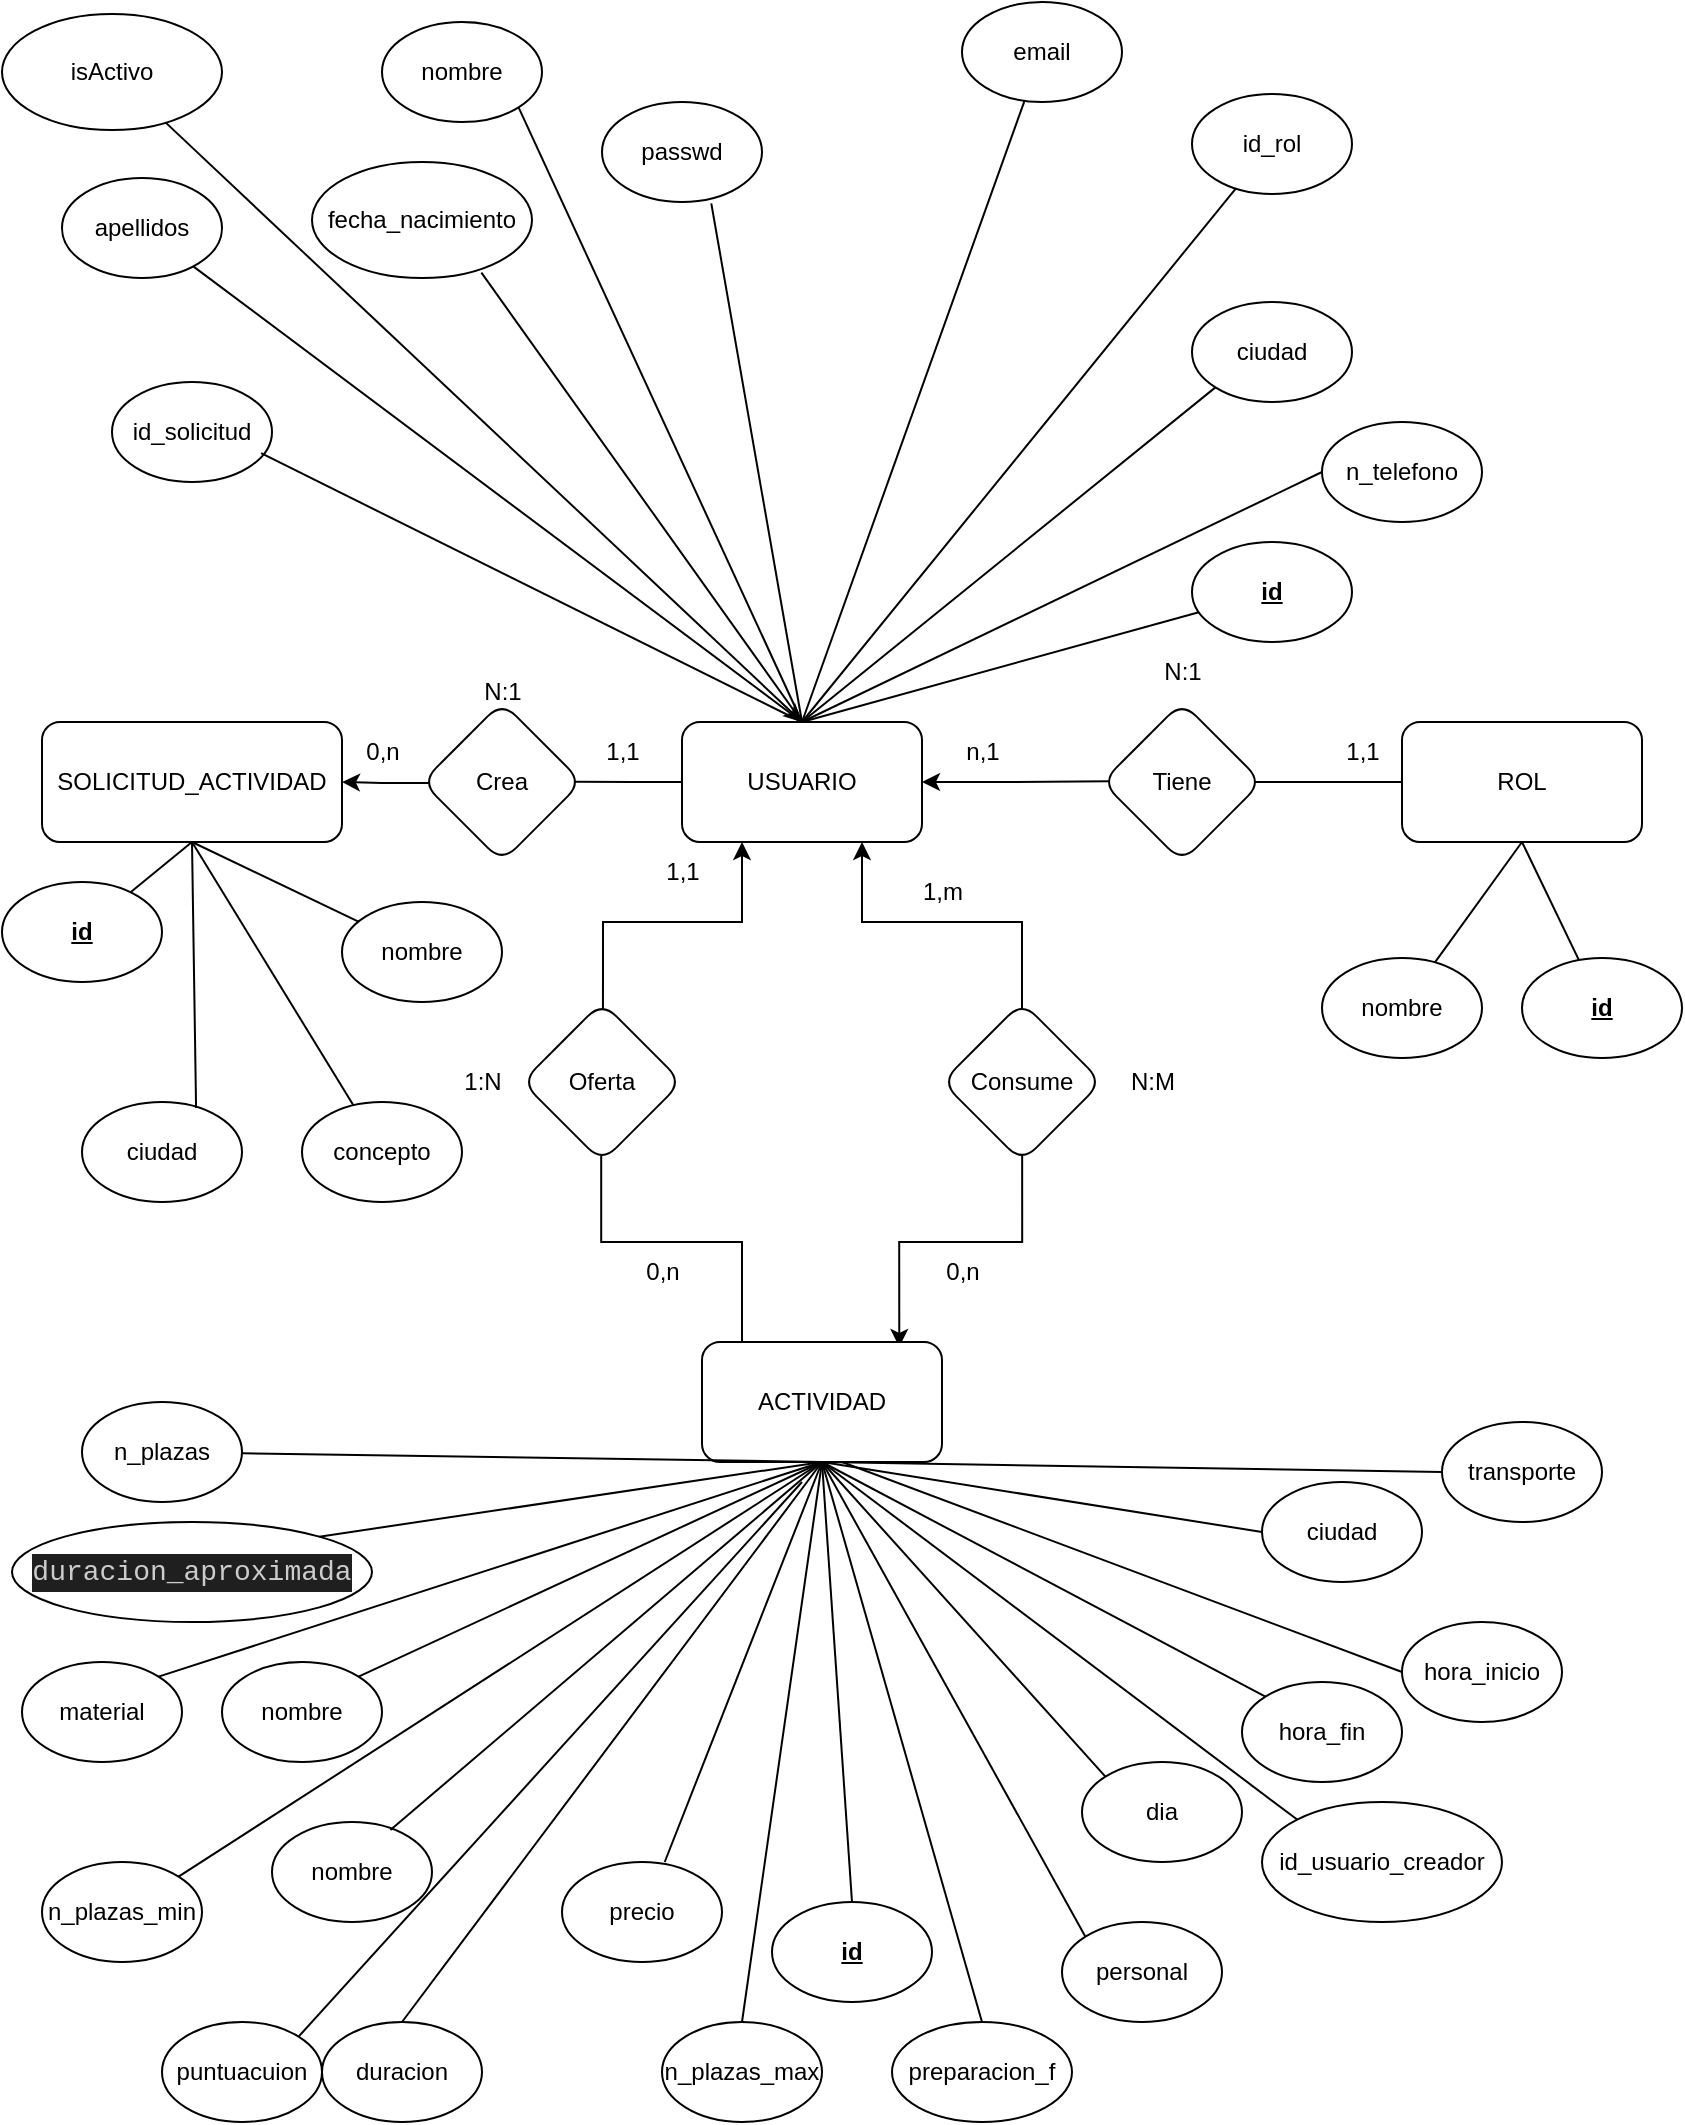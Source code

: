 <mxfile version="23.1.5" type="device">
  <diagram id="R2lEEEUBdFMjLlhIrx00" name="Page-1">
    <mxGraphModel dx="1434" dy="844" grid="1" gridSize="10" guides="1" tooltips="1" connect="1" arrows="1" fold="1" page="1" pageScale="1" pageWidth="850" pageHeight="1100" math="0" shadow="0" extFonts="Permanent Marker^https://fonts.googleapis.com/css?family=Permanent+Marker">
      <root>
        <mxCell id="0" />
        <mxCell id="1" parent="0" />
        <mxCell id="IEAdmJ6O3yn9Wwqw1_bm-3" value="" style="edgeStyle=orthogonalEdgeStyle;rounded=0;orthogonalLoop=1;jettySize=auto;html=1;startArrow=classic;startFill=1;endArrow=none;endFill=0;entryX=0.053;entryY=0.496;entryDx=0;entryDy=0;entryPerimeter=0;" parent="1" source="IEAdmJ6O3yn9Wwqw1_bm-1" target="IEAdmJ6O3yn9Wwqw1_bm-2" edge="1">
          <mxGeometry relative="1" as="geometry" />
        </mxCell>
        <mxCell id="IEAdmJ6O3yn9Wwqw1_bm-11" value="" style="edgeStyle=orthogonalEdgeStyle;rounded=0;orthogonalLoop=1;jettySize=auto;html=1;entryX=0.5;entryY=0.056;entryDx=0;entryDy=0;entryPerimeter=0;startArrow=classic;startFill=1;endArrow=none;endFill=0;exitX=0.75;exitY=1;exitDx=0;exitDy=0;" parent="1" source="IEAdmJ6O3yn9Wwqw1_bm-1" target="IEAdmJ6O3yn9Wwqw1_bm-10" edge="1">
          <mxGeometry relative="1" as="geometry">
            <Array as="points">
              <mxPoint x="430" y="490" />
              <mxPoint x="510" y="490" />
            </Array>
          </mxGeometry>
        </mxCell>
        <mxCell id="IEAdmJ6O3yn9Wwqw1_bm-26" value="" style="edgeStyle=orthogonalEdgeStyle;rounded=0;orthogonalLoop=1;jettySize=auto;html=1;endArrow=none;endFill=0;entryX=0.949;entryY=0.498;entryDx=0;entryDy=0;entryPerimeter=0;" parent="1" source="IEAdmJ6O3yn9Wwqw1_bm-1" target="IEAdmJ6O3yn9Wwqw1_bm-25" edge="1">
          <mxGeometry relative="1" as="geometry" />
        </mxCell>
        <mxCell id="IEAdmJ6O3yn9Wwqw1_bm-1" value="USUARIO" style="rounded=1;whiteSpace=wrap;html=1;" parent="1" vertex="1">
          <mxGeometry x="340" y="390" width="120" height="60" as="geometry" />
        </mxCell>
        <mxCell id="IEAdmJ6O3yn9Wwqw1_bm-5" value="" style="edgeStyle=orthogonalEdgeStyle;rounded=0;orthogonalLoop=1;jettySize=auto;html=1;startArrow=none;startFill=0;endArrow=none;endFill=0;exitX=0.957;exitY=0.5;exitDx=0;exitDy=0;exitPerimeter=0;" parent="1" source="IEAdmJ6O3yn9Wwqw1_bm-2" target="IEAdmJ6O3yn9Wwqw1_bm-4" edge="1">
          <mxGeometry relative="1" as="geometry">
            <mxPoint x="630" y="420" as="sourcePoint" />
            <Array as="points" />
          </mxGeometry>
        </mxCell>
        <mxCell id="IEAdmJ6O3yn9Wwqw1_bm-2" value="Tiene" style="rhombus;whiteSpace=wrap;html=1;rounded=1;" parent="1" vertex="1">
          <mxGeometry x="550" y="380" width="80" height="80" as="geometry" />
        </mxCell>
        <mxCell id="IEAdmJ6O3yn9Wwqw1_bm-4" value="ROL" style="whiteSpace=wrap;html=1;rounded=1;" parent="1" vertex="1">
          <mxGeometry x="700" y="390" width="120" height="60" as="geometry" />
        </mxCell>
        <mxCell id="IEAdmJ6O3yn9Wwqw1_bm-7" value="n,1" style="text;html=1;align=center;verticalAlign=middle;resizable=0;points=[];autosize=1;strokeColor=none;fillColor=none;" parent="1" vertex="1">
          <mxGeometry x="470" y="390" width="40" height="30" as="geometry" />
        </mxCell>
        <mxCell id="IEAdmJ6O3yn9Wwqw1_bm-8" value="1,1" style="text;html=1;align=center;verticalAlign=middle;resizable=0;points=[];autosize=1;strokeColor=none;fillColor=none;" parent="1" vertex="1">
          <mxGeometry x="660" y="390" width="40" height="30" as="geometry" />
        </mxCell>
        <mxCell id="IEAdmJ6O3yn9Wwqw1_bm-9" value="N:1" style="text;html=1;align=center;verticalAlign=middle;resizable=0;points=[];autosize=1;strokeColor=none;fillColor=none;" parent="1" vertex="1">
          <mxGeometry x="570" y="350" width="40" height="30" as="geometry" />
        </mxCell>
        <mxCell id="IEAdmJ6O3yn9Wwqw1_bm-14" value="" style="edgeStyle=orthogonalEdgeStyle;rounded=0;orthogonalLoop=1;jettySize=auto;html=1;exitX=0.501;exitY=0.942;exitDx=0;exitDy=0;exitPerimeter=0;entryX=0.822;entryY=0.041;entryDx=0;entryDy=0;entryPerimeter=0;" parent="1" source="IEAdmJ6O3yn9Wwqw1_bm-10" target="IEAdmJ6O3yn9Wwqw1_bm-13" edge="1">
          <mxGeometry relative="1" as="geometry">
            <Array as="points">
              <mxPoint x="510" y="650" />
              <mxPoint x="449" y="650" />
            </Array>
          </mxGeometry>
        </mxCell>
        <mxCell id="IEAdmJ6O3yn9Wwqw1_bm-10" value="Consume" style="rhombus;whiteSpace=wrap;html=1;rounded=1;" parent="1" vertex="1">
          <mxGeometry x="470" y="530" width="80" height="80" as="geometry" />
        </mxCell>
        <mxCell id="IEAdmJ6O3yn9Wwqw1_bm-19" value="" style="edgeStyle=orthogonalEdgeStyle;rounded=0;orthogonalLoop=1;jettySize=auto;html=1;entryX=0.495;entryY=0.961;entryDx=0;entryDy=0;entryPerimeter=0;endArrow=none;endFill=0;exitX=0.25;exitY=0;exitDx=0;exitDy=0;" parent="1" source="IEAdmJ6O3yn9Wwqw1_bm-13" target="IEAdmJ6O3yn9Wwqw1_bm-18" edge="1">
          <mxGeometry relative="1" as="geometry">
            <Array as="points">
              <mxPoint x="370" y="700" />
              <mxPoint x="370" y="650" />
              <mxPoint x="300" y="650" />
            </Array>
          </mxGeometry>
        </mxCell>
        <mxCell id="IEAdmJ6O3yn9Wwqw1_bm-13" value="ACTIVIDAD" style="whiteSpace=wrap;html=1;rounded=1;" parent="1" vertex="1">
          <mxGeometry x="350" y="700" width="120" height="60" as="geometry" />
        </mxCell>
        <mxCell id="IEAdmJ6O3yn9Wwqw1_bm-15" value="0,n" style="text;html=1;align=center;verticalAlign=middle;resizable=0;points=[];autosize=1;strokeColor=none;fillColor=none;" parent="1" vertex="1">
          <mxGeometry x="460" y="650" width="40" height="30" as="geometry" />
        </mxCell>
        <mxCell id="IEAdmJ6O3yn9Wwqw1_bm-16" value="1,m" style="text;html=1;align=center;verticalAlign=middle;resizable=0;points=[];autosize=1;strokeColor=none;fillColor=none;" parent="1" vertex="1">
          <mxGeometry x="450" y="460" width="40" height="30" as="geometry" />
        </mxCell>
        <mxCell id="IEAdmJ6O3yn9Wwqw1_bm-17" value="N:M" style="text;html=1;align=center;verticalAlign=middle;resizable=0;points=[];autosize=1;strokeColor=none;fillColor=none;" parent="1" vertex="1">
          <mxGeometry x="550" y="555" width="50" height="30" as="geometry" />
        </mxCell>
        <mxCell id="IEAdmJ6O3yn9Wwqw1_bm-20" style="edgeStyle=orthogonalEdgeStyle;rounded=0;orthogonalLoop=1;jettySize=auto;html=1;entryX=0.25;entryY=1;entryDx=0;entryDy=0;exitX=0.506;exitY=0.056;exitDx=0;exitDy=0;exitPerimeter=0;" parent="1" source="IEAdmJ6O3yn9Wwqw1_bm-18" target="IEAdmJ6O3yn9Wwqw1_bm-1" edge="1">
          <mxGeometry relative="1" as="geometry">
            <Array as="points">
              <mxPoint x="301" y="490" />
              <mxPoint x="370" y="490" />
            </Array>
          </mxGeometry>
        </mxCell>
        <mxCell id="IEAdmJ6O3yn9Wwqw1_bm-18" value="Oferta" style="rhombus;whiteSpace=wrap;html=1;rounded=1;" parent="1" vertex="1">
          <mxGeometry x="260" y="530" width="80" height="80" as="geometry" />
        </mxCell>
        <mxCell id="IEAdmJ6O3yn9Wwqw1_bm-21" value="&lt;div&gt;0,n&lt;/div&gt;" style="text;html=1;align=center;verticalAlign=middle;resizable=0;points=[];autosize=1;strokeColor=none;fillColor=none;" parent="1" vertex="1">
          <mxGeometry x="310" y="650" width="40" height="30" as="geometry" />
        </mxCell>
        <mxCell id="IEAdmJ6O3yn9Wwqw1_bm-22" value="1,1" style="text;html=1;align=center;verticalAlign=middle;resizable=0;points=[];autosize=1;strokeColor=none;fillColor=none;" parent="1" vertex="1">
          <mxGeometry x="320" y="450" width="40" height="30" as="geometry" />
        </mxCell>
        <mxCell id="IEAdmJ6O3yn9Wwqw1_bm-23" value="1:N" style="text;html=1;align=center;verticalAlign=middle;resizable=0;points=[];autosize=1;strokeColor=none;fillColor=none;" parent="1" vertex="1">
          <mxGeometry x="220" y="555" width="40" height="30" as="geometry" />
        </mxCell>
        <mxCell id="IEAdmJ6O3yn9Wwqw1_bm-28" value="" style="edgeStyle=orthogonalEdgeStyle;rounded=0;orthogonalLoop=1;jettySize=auto;html=1;exitX=0.073;exitY=0.506;exitDx=0;exitDy=0;exitPerimeter=0;" parent="1" source="IEAdmJ6O3yn9Wwqw1_bm-25" target="IEAdmJ6O3yn9Wwqw1_bm-27" edge="1">
          <mxGeometry relative="1" as="geometry" />
        </mxCell>
        <mxCell id="IEAdmJ6O3yn9Wwqw1_bm-25" value="Crea" style="rhombus;whiteSpace=wrap;html=1;rounded=1;" parent="1" vertex="1">
          <mxGeometry x="210" y="380" width="80" height="80" as="geometry" />
        </mxCell>
        <mxCell id="IEAdmJ6O3yn9Wwqw1_bm-27" value="SOLICITUD_ACTIVIDAD" style="whiteSpace=wrap;html=1;rounded=1;" parent="1" vertex="1">
          <mxGeometry x="20" y="390" width="150" height="60" as="geometry" />
        </mxCell>
        <mxCell id="IEAdmJ6O3yn9Wwqw1_bm-29" value="0,n" style="text;html=1;align=center;verticalAlign=middle;resizable=0;points=[];autosize=1;strokeColor=none;fillColor=none;" parent="1" vertex="1">
          <mxGeometry x="170" y="390" width="40" height="30" as="geometry" />
        </mxCell>
        <mxCell id="IEAdmJ6O3yn9Wwqw1_bm-30" value="1,1" style="text;html=1;align=center;verticalAlign=middle;resizable=0;points=[];autosize=1;strokeColor=none;fillColor=none;" parent="1" vertex="1">
          <mxGeometry x="290" y="390" width="40" height="30" as="geometry" />
        </mxCell>
        <mxCell id="IEAdmJ6O3yn9Wwqw1_bm-31" value="N:1" style="text;html=1;align=center;verticalAlign=middle;resizable=0;points=[];autosize=1;strokeColor=none;fillColor=none;" parent="1" vertex="1">
          <mxGeometry x="230" y="360" width="40" height="30" as="geometry" />
        </mxCell>
        <mxCell id="u7QORieip5k8J5XMnJg_-28" style="rounded=0;orthogonalLoop=1;jettySize=auto;html=1;endArrow=none;endFill=0;entryX=0.5;entryY=1;entryDx=0;entryDy=0;" parent="1" source="u7QORieip5k8J5XMnJg_-27" target="IEAdmJ6O3yn9Wwqw1_bm-27" edge="1">
          <mxGeometry relative="1" as="geometry" />
        </mxCell>
        <mxCell id="u7QORieip5k8J5XMnJg_-27" value="&lt;u&gt;&lt;b&gt;id&lt;/b&gt;&lt;/u&gt;" style="ellipse;whiteSpace=wrap;html=1;" parent="1" vertex="1">
          <mxGeometry y="470" width="80" height="50" as="geometry" />
        </mxCell>
        <mxCell id="5NGX53n5J--UkW9QCRAu-3" style="rounded=0;orthogonalLoop=1;jettySize=auto;html=1;endArrow=none;endFill=0;entryX=0.5;entryY=1;entryDx=0;entryDy=0;" parent="1" source="5NGX53n5J--UkW9QCRAu-4" target="IEAdmJ6O3yn9Wwqw1_bm-27" edge="1">
          <mxGeometry relative="1" as="geometry">
            <mxPoint x="103" y="630" as="targetPoint" />
          </mxGeometry>
        </mxCell>
        <mxCell id="5NGX53n5J--UkW9QCRAu-4" value="nombre" style="ellipse;whiteSpace=wrap;html=1;" parent="1" vertex="1">
          <mxGeometry x="170" y="480" width="80" height="50" as="geometry" />
        </mxCell>
        <mxCell id="5NGX53n5J--UkW9QCRAu-5" style="rounded=0;orthogonalLoop=1;jettySize=auto;html=1;endArrow=none;endFill=0;entryX=0.5;entryY=1;entryDx=0;entryDy=0;" parent="1" source="5NGX53n5J--UkW9QCRAu-6" target="IEAdmJ6O3yn9Wwqw1_bm-27" edge="1">
          <mxGeometry relative="1" as="geometry">
            <mxPoint x="98" y="626" as="targetPoint" />
          </mxGeometry>
        </mxCell>
        <mxCell id="5NGX53n5J--UkW9QCRAu-6" value="concepto" style="ellipse;whiteSpace=wrap;html=1;" parent="1" vertex="1">
          <mxGeometry x="150" y="580" width="80" height="50" as="geometry" />
        </mxCell>
        <mxCell id="5NGX53n5J--UkW9QCRAu-9" style="rounded=0;orthogonalLoop=1;jettySize=auto;html=1;endArrow=none;endFill=0;entryX=0.5;entryY=1;entryDx=0;entryDy=0;" parent="1" source="5NGX53n5J--UkW9QCRAu-10" target="IEAdmJ6O3yn9Wwqw1_bm-4" edge="1">
          <mxGeometry relative="1" as="geometry">
            <mxPoint x="760" y="390" as="targetPoint" />
          </mxGeometry>
        </mxCell>
        <mxCell id="5NGX53n5J--UkW9QCRAu-10" value="nombre" style="ellipse;whiteSpace=wrap;html=1;" parent="1" vertex="1">
          <mxGeometry x="660" y="508" width="80" height="50" as="geometry" />
        </mxCell>
        <mxCell id="5NGX53n5J--UkW9QCRAu-11" style="rounded=0;orthogonalLoop=1;jettySize=auto;html=1;endArrow=none;endFill=0;entryX=0.5;entryY=1;entryDx=0;entryDy=0;" parent="1" source="5NGX53n5J--UkW9QCRAu-12" target="IEAdmJ6O3yn9Wwqw1_bm-4" edge="1">
          <mxGeometry relative="1" as="geometry">
            <mxPoint x="750" y="450" as="targetPoint" />
          </mxGeometry>
        </mxCell>
        <mxCell id="5NGX53n5J--UkW9QCRAu-12" value="&lt;u&gt;&lt;b&gt;id&lt;/b&gt;&lt;/u&gt;" style="ellipse;whiteSpace=wrap;html=1;" parent="1" vertex="1">
          <mxGeometry x="760" y="508" width="80" height="50" as="geometry" />
        </mxCell>
        <mxCell id="5NGX53n5J--UkW9QCRAu-13" style="rounded=0;orthogonalLoop=1;jettySize=auto;html=1;endArrow=none;endFill=0;entryX=0.5;entryY=0;entryDx=0;entryDy=0;" parent="1" source="5NGX53n5J--UkW9QCRAu-14" target="IEAdmJ6O3yn9Wwqw1_bm-1" edge="1">
          <mxGeometry relative="1" as="geometry">
            <mxPoint x="575" y="-30" as="targetPoint" />
          </mxGeometry>
        </mxCell>
        <mxCell id="5NGX53n5J--UkW9QCRAu-14" value="&lt;u&gt;&lt;b&gt;id&lt;/b&gt;&lt;/u&gt;" style="ellipse;whiteSpace=wrap;html=1;" parent="1" vertex="1">
          <mxGeometry x="595" y="300" width="80" height="50" as="geometry" />
        </mxCell>
        <mxCell id="5NGX53n5J--UkW9QCRAu-15" value="email" style="ellipse;whiteSpace=wrap;html=1;" parent="1" vertex="1">
          <mxGeometry x="480" y="30" width="80" height="50" as="geometry" />
        </mxCell>
        <mxCell id="5NGX53n5J--UkW9QCRAu-16" value="nombre" style="ellipse;whiteSpace=wrap;html=1;" parent="1" vertex="1">
          <mxGeometry x="190" y="40" width="80" height="50" as="geometry" />
        </mxCell>
        <mxCell id="5NGX53n5J--UkW9QCRAu-17" value="apellidos" style="ellipse;whiteSpace=wrap;html=1;" parent="1" vertex="1">
          <mxGeometry x="30" y="118" width="80" height="50" as="geometry" />
        </mxCell>
        <mxCell id="5NGX53n5J--UkW9QCRAu-19" value="passwd" style="ellipse;whiteSpace=wrap;html=1;" parent="1" vertex="1">
          <mxGeometry x="300" y="80" width="80" height="50" as="geometry" />
        </mxCell>
        <mxCell id="5NGX53n5J--UkW9QCRAu-20" value="fecha_nacimiento" style="ellipse;whiteSpace=wrap;html=1;" parent="1" vertex="1">
          <mxGeometry x="155" y="110" width="110" height="58" as="geometry" />
        </mxCell>
        <mxCell id="5NGX53n5J--UkW9QCRAu-21" value="ciudad" style="ellipse;whiteSpace=wrap;html=1;" parent="1" vertex="1">
          <mxGeometry x="595" y="180" width="80" height="50" as="geometry" />
        </mxCell>
        <mxCell id="5NGX53n5J--UkW9QCRAu-23" value="id_rol" style="ellipse;whiteSpace=wrap;html=1;" parent="1" vertex="1">
          <mxGeometry x="595" y="76" width="80" height="50" as="geometry" />
        </mxCell>
        <mxCell id="5NGX53n5J--UkW9QCRAu-25" style="rounded=0;orthogonalLoop=1;jettySize=auto;html=1;endArrow=none;endFill=0;entryX=0.5;entryY=0;entryDx=0;entryDy=0;" parent="1" source="5NGX53n5J--UkW9QCRAu-15" target="IEAdmJ6O3yn9Wwqw1_bm-1" edge="1">
          <mxGeometry relative="1" as="geometry">
            <mxPoint x="330" y="132" as="targetPoint" />
            <mxPoint x="476" y="47" as="sourcePoint" />
          </mxGeometry>
        </mxCell>
        <mxCell id="5NGX53n5J--UkW9QCRAu-27" style="rounded=0;orthogonalLoop=1;jettySize=auto;html=1;endArrow=none;endFill=0;entryX=0.5;entryY=0;entryDx=0;entryDy=0;exitX=0.683;exitY=1.013;exitDx=0;exitDy=0;exitPerimeter=0;" parent="1" source="5NGX53n5J--UkW9QCRAu-19" target="IEAdmJ6O3yn9Wwqw1_bm-1" edge="1">
          <mxGeometry relative="1" as="geometry">
            <mxPoint x="290" y="164" as="targetPoint" />
            <mxPoint x="369" y="50" as="sourcePoint" />
          </mxGeometry>
        </mxCell>
        <mxCell id="5NGX53n5J--UkW9QCRAu-28" style="rounded=0;orthogonalLoop=1;jettySize=auto;html=1;endArrow=none;endFill=0;entryX=0.5;entryY=0;entryDx=0;entryDy=0;" parent="1" source="5NGX53n5J--UkW9QCRAu-17" target="IEAdmJ6O3yn9Wwqw1_bm-1" edge="1">
          <mxGeometry relative="1" as="geometry">
            <mxPoint x="405" y="232" as="targetPoint" />
            <mxPoint x="350" y="131" as="sourcePoint" />
          </mxGeometry>
        </mxCell>
        <mxCell id="5NGX53n5J--UkW9QCRAu-29" style="rounded=0;orthogonalLoop=1;jettySize=auto;html=1;endArrow=none;endFill=0;entryX=0.5;entryY=0;entryDx=0;entryDy=0;exitX=1;exitY=1;exitDx=0;exitDy=0;" parent="1" source="5NGX53n5J--UkW9QCRAu-16" target="IEAdmJ6O3yn9Wwqw1_bm-1" edge="1">
          <mxGeometry relative="1" as="geometry">
            <mxPoint x="357.5" y="151" as="targetPoint" />
            <mxPoint x="302.5" y="50" as="sourcePoint" />
          </mxGeometry>
        </mxCell>
        <mxCell id="5NGX53n5J--UkW9QCRAu-30" style="rounded=0;orthogonalLoop=1;jettySize=auto;html=1;endArrow=none;endFill=0;entryX=0.5;entryY=0;entryDx=0;entryDy=0;exitX=0;exitY=1;exitDx=0;exitDy=0;" parent="1" source="5NGX53n5J--UkW9QCRAu-21" target="IEAdmJ6O3yn9Wwqw1_bm-1" edge="1">
          <mxGeometry relative="1" as="geometry">
            <mxPoint x="410" y="152" as="targetPoint" />
            <mxPoint x="526" y="22" as="sourcePoint" />
          </mxGeometry>
        </mxCell>
        <mxCell id="5NGX53n5J--UkW9QCRAu-31" value="id_solicitud" style="ellipse;whiteSpace=wrap;html=1;" parent="1" vertex="1">
          <mxGeometry x="55" y="220" width="80" height="50" as="geometry" />
        </mxCell>
        <mxCell id="5NGX53n5J--UkW9QCRAu-32" style="rounded=0;orthogonalLoop=1;jettySize=auto;html=1;endArrow=none;endFill=0;entryX=0.5;entryY=0;entryDx=0;entryDy=0;" parent="1" source="5NGX53n5J--UkW9QCRAu-23" target="IEAdmJ6O3yn9Wwqw1_bm-1" edge="1">
          <mxGeometry relative="1" as="geometry">
            <mxPoint x="400" y="140" as="targetPoint" />
            <mxPoint x="158" y="-108" as="sourcePoint" />
          </mxGeometry>
        </mxCell>
        <mxCell id="5NGX53n5J--UkW9QCRAu-33" style="rounded=0;orthogonalLoop=1;jettySize=auto;html=1;endArrow=none;endFill=0;exitX=0.77;exitY=0.954;exitDx=0;exitDy=0;exitPerimeter=0;entryX=0.5;entryY=0;entryDx=0;entryDy=0;" parent="1" source="5NGX53n5J--UkW9QCRAu-20" target="IEAdmJ6O3yn9Wwqw1_bm-1" edge="1">
          <mxGeometry relative="1" as="geometry">
            <mxPoint x="320" y="220" as="targetPoint" />
            <mxPoint x="80" y="-40" as="sourcePoint" />
          </mxGeometry>
        </mxCell>
        <mxCell id="5NGX53n5J--UkW9QCRAu-34" style="rounded=0;orthogonalLoop=1;jettySize=auto;html=1;endArrow=none;endFill=0;exitX=0.932;exitY=0.712;exitDx=0;exitDy=0;entryX=0.5;entryY=0;entryDx=0;entryDy=0;exitPerimeter=0;" parent="1" source="5NGX53n5J--UkW9QCRAu-31" target="IEAdmJ6O3yn9Wwqw1_bm-1" edge="1">
          <mxGeometry relative="1" as="geometry">
            <mxPoint x="310" y="307" as="targetPoint" />
            <mxPoint x="70" y="47" as="sourcePoint" />
          </mxGeometry>
        </mxCell>
        <mxCell id="5NGX53n5J--UkW9QCRAu-35" style="rounded=0;orthogonalLoop=1;jettySize=auto;html=1;endArrow=none;endFill=0;entryX=0.5;entryY=1;entryDx=0;entryDy=0;exitX=0.5;exitY=0;exitDx=0;exitDy=0;" parent="1" source="5NGX53n5J--UkW9QCRAu-36" target="IEAdmJ6O3yn9Wwqw1_bm-13" edge="1">
          <mxGeometry relative="1" as="geometry">
            <mxPoint x="430.0" y="710" as="targetPoint" />
            <mxPoint x="430" y="930" as="sourcePoint" />
          </mxGeometry>
        </mxCell>
        <mxCell id="5NGX53n5J--UkW9QCRAu-36" value="&lt;u&gt;&lt;b&gt;id&lt;/b&gt;&lt;/u&gt;" style="ellipse;whiteSpace=wrap;html=1;" parent="1" vertex="1">
          <mxGeometry x="385" y="980" width="80" height="50" as="geometry" />
        </mxCell>
        <mxCell id="5NGX53n5J--UkW9QCRAu-37" value="nombre" style="ellipse;whiteSpace=wrap;html=1;" parent="1" vertex="1">
          <mxGeometry x="135" y="940" width="80" height="50" as="geometry" />
        </mxCell>
        <mxCell id="5NGX53n5J--UkW9QCRAu-39" style="rounded=0;orthogonalLoop=1;jettySize=auto;html=1;endArrow=none;endFill=0;entryX=0.5;entryY=1;entryDx=0;entryDy=0;exitX=0.74;exitY=0.08;exitDx=0;exitDy=0;exitPerimeter=0;" parent="1" source="5NGX53n5J--UkW9QCRAu-37" target="IEAdmJ6O3yn9Wwqw1_bm-13" edge="1">
          <mxGeometry relative="1" as="geometry">
            <mxPoint x="420" y="770" as="targetPoint" />
            <mxPoint x="420" y="880" as="sourcePoint" />
          </mxGeometry>
        </mxCell>
        <mxCell id="5NGX53n5J--UkW9QCRAu-40" value="&lt;div style=&quot;color: rgb(204, 204, 204); background-color: rgb(31, 31, 31); font-family: Consolas, &amp;quot;Courier New&amp;quot;, monospace; font-size: 14px; line-height: 19px;&quot;&gt;duracion_aproximada&lt;/div&gt;" style="ellipse;whiteSpace=wrap;html=1;" parent="1" vertex="1">
          <mxGeometry x="5" y="790" width="180" height="50" as="geometry" />
        </mxCell>
        <mxCell id="5NGX53n5J--UkW9QCRAu-41" style="rounded=0;orthogonalLoop=1;jettySize=auto;html=1;endArrow=none;endFill=0;entryX=0.5;entryY=1;entryDx=0;entryDy=0;exitX=1;exitY=0;exitDx=0;exitDy=0;" parent="1" source="5NGX53n5J--UkW9QCRAu-40" target="IEAdmJ6O3yn9Wwqw1_bm-13" edge="1">
          <mxGeometry relative="1" as="geometry">
            <mxPoint x="340" y="720" as="targetPoint" />
            <mxPoint x="259" y="824" as="sourcePoint" />
          </mxGeometry>
        </mxCell>
        <mxCell id="5NGX53n5J--UkW9QCRAu-42" value="personal" style="ellipse;whiteSpace=wrap;html=1;" parent="1" vertex="1">
          <mxGeometry x="530" y="990" width="80" height="50" as="geometry" />
        </mxCell>
        <mxCell id="5NGX53n5J--UkW9QCRAu-43" value="transporte" style="ellipse;whiteSpace=wrap;html=1;" parent="1" vertex="1">
          <mxGeometry x="720" y="740" width="80" height="50" as="geometry" />
        </mxCell>
        <mxCell id="5NGX53n5J--UkW9QCRAu-44" value="material" style="ellipse;whiteSpace=wrap;html=1;" parent="1" vertex="1">
          <mxGeometry x="10" y="860" width="80" height="50" as="geometry" />
        </mxCell>
        <mxCell id="5NGX53n5J--UkW9QCRAu-45" value="ciudad" style="ellipse;whiteSpace=wrap;html=1;" parent="1" vertex="1">
          <mxGeometry x="630" y="770" width="80" height="50" as="geometry" />
        </mxCell>
        <mxCell id="5NGX53n5J--UkW9QCRAu-46" value="hora_inicio" style="ellipse;whiteSpace=wrap;html=1;" parent="1" vertex="1">
          <mxGeometry x="700" y="840" width="80" height="50" as="geometry" />
        </mxCell>
        <mxCell id="5NGX53n5J--UkW9QCRAu-47" value="hora_fin" style="ellipse;whiteSpace=wrap;html=1;" parent="1" vertex="1">
          <mxGeometry x="620" y="870" width="80" height="50" as="geometry" />
        </mxCell>
        <mxCell id="5NGX53n5J--UkW9QCRAu-48" style="rounded=0;orthogonalLoop=1;jettySize=auto;html=1;endArrow=none;endFill=0;exitX=0;exitY=0;exitDx=0;exitDy=0;" parent="1" source="5NGX53n5J--UkW9QCRAu-47" edge="1">
          <mxGeometry relative="1" as="geometry">
            <mxPoint x="410" y="760" as="targetPoint" />
            <mxPoint x="460" y="920" as="sourcePoint" />
          </mxGeometry>
        </mxCell>
        <mxCell id="5NGX53n5J--UkW9QCRAu-49" style="rounded=0;orthogonalLoop=1;jettySize=auto;html=1;endArrow=none;endFill=0;entryX=0.5;entryY=1;entryDx=0;entryDy=0;exitX=0;exitY=0.5;exitDx=0;exitDy=0;" parent="1" source="5NGX53n5J--UkW9QCRAu-45" target="IEAdmJ6O3yn9Wwqw1_bm-13" edge="1">
          <mxGeometry relative="1" as="geometry">
            <mxPoint x="430" y="780" as="targetPoint" />
            <mxPoint x="430" y="930" as="sourcePoint" />
          </mxGeometry>
        </mxCell>
        <mxCell id="5NGX53n5J--UkW9QCRAu-50" value="dia" style="ellipse;whiteSpace=wrap;html=1;" parent="1" vertex="1">
          <mxGeometry x="540" y="910" width="80" height="50" as="geometry" />
        </mxCell>
        <mxCell id="5NGX53n5J--UkW9QCRAu-51" value="precio" style="ellipse;whiteSpace=wrap;html=1;" parent="1" vertex="1">
          <mxGeometry x="280" y="960" width="80" height="50" as="geometry" />
        </mxCell>
        <mxCell id="5NGX53n5J--UkW9QCRAu-52" value="n_plazas" style="ellipse;whiteSpace=wrap;html=1;" parent="1" vertex="1">
          <mxGeometry x="40" y="730" width="80" height="50" as="geometry" />
        </mxCell>
        <mxCell id="5NGX53n5J--UkW9QCRAu-53" value="n_plazas_min" style="ellipse;whiteSpace=wrap;html=1;" parent="1" vertex="1">
          <mxGeometry x="20" y="960" width="80" height="50" as="geometry" />
        </mxCell>
        <mxCell id="5NGX53n5J--UkW9QCRAu-54" value="n_plazas_max" style="ellipse;whiteSpace=wrap;html=1;" parent="1" vertex="1">
          <mxGeometry x="330" y="1040" width="80" height="50" as="geometry" />
        </mxCell>
        <mxCell id="5NGX53n5J--UkW9QCRAu-55" value="preparacion_f" style="ellipse;whiteSpace=wrap;html=1;" parent="1" vertex="1">
          <mxGeometry x="445" y="1040" width="90" height="50" as="geometry" />
        </mxCell>
        <mxCell id="5NGX53n5J--UkW9QCRAu-56" value="id_usuario_creador" style="ellipse;whiteSpace=wrap;html=1;" parent="1" vertex="1">
          <mxGeometry x="630" y="930" width="120" height="60" as="geometry" />
        </mxCell>
        <mxCell id="5NGX53n5J--UkW9QCRAu-57" style="rounded=0;orthogonalLoop=1;jettySize=auto;html=1;endArrow=none;endFill=0;entryX=0.5;entryY=1;entryDx=0;entryDy=0;exitX=1;exitY=0;exitDx=0;exitDy=0;" parent="1" source="5NGX53n5J--UkW9QCRAu-44" target="IEAdmJ6O3yn9Wwqw1_bm-13" edge="1">
          <mxGeometry relative="1" as="geometry">
            <mxPoint x="361" y="756" as="targetPoint" />
            <mxPoint x="230" y="900" as="sourcePoint" />
          </mxGeometry>
        </mxCell>
        <mxCell id="5NGX53n5J--UkW9QCRAu-58" style="rounded=0;orthogonalLoop=1;jettySize=auto;html=1;endArrow=none;endFill=0;exitX=0.642;exitY=0;exitDx=0;exitDy=0;exitPerimeter=0;" parent="1" source="5NGX53n5J--UkW9QCRAu-51" edge="1">
          <mxGeometry relative="1" as="geometry">
            <mxPoint x="410" y="760" as="targetPoint" />
            <mxPoint x="299" y="924" as="sourcePoint" />
          </mxGeometry>
        </mxCell>
        <mxCell id="5NGX53n5J--UkW9QCRAu-59" style="rounded=0;orthogonalLoop=1;jettySize=auto;html=1;endArrow=none;endFill=0;exitX=0;exitY=0;exitDx=0;exitDy=0;" parent="1" source="5NGX53n5J--UkW9QCRAu-42" edge="1">
          <mxGeometry relative="1" as="geometry">
            <mxPoint x="410" y="760" as="targetPoint" />
            <mxPoint x="309" y="934" as="sourcePoint" />
          </mxGeometry>
        </mxCell>
        <mxCell id="5NGX53n5J--UkW9QCRAu-60" style="rounded=0;orthogonalLoop=1;jettySize=auto;html=1;endArrow=none;endFill=0;entryX=0.5;entryY=1;entryDx=0;entryDy=0;" parent="1" source="5NGX53n5J--UkW9QCRAu-52" target="IEAdmJ6O3yn9Wwqw1_bm-13" edge="1">
          <mxGeometry relative="1" as="geometry">
            <mxPoint x="450" y="800" as="targetPoint" />
            <mxPoint x="319" y="944" as="sourcePoint" />
          </mxGeometry>
        </mxCell>
        <mxCell id="5NGX53n5J--UkW9QCRAu-62" style="rounded=0;orthogonalLoop=1;jettySize=auto;html=1;endArrow=none;endFill=0;exitX=1;exitY=0;exitDx=0;exitDy=0;" parent="1" source="5NGX53n5J--UkW9QCRAu-53" edge="1">
          <mxGeometry relative="1" as="geometry">
            <mxPoint x="410" y="760" as="targetPoint" />
            <mxPoint x="329" y="954" as="sourcePoint" />
          </mxGeometry>
        </mxCell>
        <mxCell id="5NGX53n5J--UkW9QCRAu-63" style="rounded=0;orthogonalLoop=1;jettySize=auto;html=1;endArrow=none;endFill=0;entryX=0;entryY=0.5;entryDx=0;entryDy=0;" parent="1" target="5NGX53n5J--UkW9QCRAu-43" edge="1">
          <mxGeometry relative="1" as="geometry">
            <mxPoint x="470" y="820" as="targetPoint" />
            <mxPoint x="410" y="760" as="sourcePoint" />
          </mxGeometry>
        </mxCell>
        <mxCell id="5NGX53n5J--UkW9QCRAu-64" style="rounded=0;orthogonalLoop=1;jettySize=auto;html=1;endArrow=none;endFill=0;entryX=0.5;entryY=0;entryDx=0;entryDy=0;" parent="1" target="5NGX53n5J--UkW9QCRAu-54" edge="1">
          <mxGeometry relative="1" as="geometry">
            <mxPoint x="480" y="830" as="targetPoint" />
            <mxPoint x="410" y="760" as="sourcePoint" />
          </mxGeometry>
        </mxCell>
        <mxCell id="5NGX53n5J--UkW9QCRAu-65" style="rounded=0;orthogonalLoop=1;jettySize=auto;html=1;endArrow=none;endFill=0;exitX=0.5;exitY=0;exitDx=0;exitDy=0;" parent="1" source="5NGX53n5J--UkW9QCRAu-55" edge="1">
          <mxGeometry relative="1" as="geometry">
            <mxPoint x="410" y="760" as="targetPoint" />
            <mxPoint x="359" y="984" as="sourcePoint" />
          </mxGeometry>
        </mxCell>
        <mxCell id="5NGX53n5J--UkW9QCRAu-66" style="rounded=0;orthogonalLoop=1;jettySize=auto;html=1;endArrow=none;endFill=0;entryX=0;entryY=0.5;entryDx=0;entryDy=0;" parent="1" target="5NGX53n5J--UkW9QCRAu-46" edge="1">
          <mxGeometry relative="1" as="geometry">
            <mxPoint x="500" y="850" as="targetPoint" />
            <mxPoint x="420" y="760" as="sourcePoint" />
          </mxGeometry>
        </mxCell>
        <mxCell id="5NGX53n5J--UkW9QCRAu-67" style="rounded=0;orthogonalLoop=1;jettySize=auto;html=1;endArrow=none;endFill=0;entryX=0;entryY=0;entryDx=0;entryDy=0;" parent="1" target="5NGX53n5J--UkW9QCRAu-56" edge="1">
          <mxGeometry relative="1" as="geometry">
            <mxPoint x="510" y="860" as="targetPoint" />
            <mxPoint x="410" y="760" as="sourcePoint" />
          </mxGeometry>
        </mxCell>
        <mxCell id="5NGX53n5J--UkW9QCRAu-68" style="rounded=0;orthogonalLoop=1;jettySize=auto;html=1;endArrow=none;endFill=0;entryX=0;entryY=0;entryDx=0;entryDy=0;" parent="1" target="5NGX53n5J--UkW9QCRAu-50" edge="1">
          <mxGeometry relative="1" as="geometry">
            <mxPoint x="520" y="870" as="targetPoint" />
            <mxPoint x="410" y="760" as="sourcePoint" />
          </mxGeometry>
        </mxCell>
        <mxCell id="5NGX53n5J--UkW9QCRAu-69" value="duracion" style="ellipse;whiteSpace=wrap;html=1;" parent="1" vertex="1">
          <mxGeometry x="160" y="1040" width="80" height="50" as="geometry" />
        </mxCell>
        <mxCell id="5NGX53n5J--UkW9QCRAu-70" style="rounded=0;orthogonalLoop=1;jettySize=auto;html=1;endArrow=none;endFill=0;exitX=0.5;exitY=0;exitDx=0;exitDy=0;" parent="1" source="5NGX53n5J--UkW9QCRAu-69" edge="1">
          <mxGeometry relative="1" as="geometry">
            <mxPoint x="410" y="760" as="targetPoint" />
            <mxPoint x="490" y="1050" as="sourcePoint" />
          </mxGeometry>
        </mxCell>
        <mxCell id="YtxT0GbqP-JyY-8f06fU-1" value="n_telefono" style="ellipse;whiteSpace=wrap;html=1;" parent="1" vertex="1">
          <mxGeometry x="660" y="240" width="80" height="50" as="geometry" />
        </mxCell>
        <mxCell id="YtxT0GbqP-JyY-8f06fU-2" style="rounded=0;orthogonalLoop=1;jettySize=auto;html=1;endArrow=none;endFill=0;exitX=0;exitY=0.5;exitDx=0;exitDy=0;" parent="1" source="YtxT0GbqP-JyY-8f06fU-1" edge="1">
          <mxGeometry relative="1" as="geometry">
            <mxPoint x="400" y="390" as="targetPoint" />
            <mxPoint x="617" y="233" as="sourcePoint" />
          </mxGeometry>
        </mxCell>
        <mxCell id="8gFQxWh9cMwkm3lbfBSL-1" value="ciudad" style="ellipse;whiteSpace=wrap;html=1;" parent="1" vertex="1">
          <mxGeometry x="40" y="580" width="80" height="50" as="geometry" />
        </mxCell>
        <mxCell id="8gFQxWh9cMwkm3lbfBSL-2" style="rounded=0;orthogonalLoop=1;jettySize=auto;html=1;endArrow=none;endFill=0;entryX=0.5;entryY=1;entryDx=0;entryDy=0;exitX=0.713;exitY=0.06;exitDx=0;exitDy=0;exitPerimeter=0;" parent="1" source="8gFQxWh9cMwkm3lbfBSL-1" target="IEAdmJ6O3yn9Wwqw1_bm-27" edge="1">
          <mxGeometry relative="1" as="geometry">
            <mxPoint x="105" y="460" as="targetPoint" />
            <mxPoint x="186" y="592" as="sourcePoint" />
          </mxGeometry>
        </mxCell>
        <mxCell id="8gFQxWh9cMwkm3lbfBSL-3" value="nombre" style="ellipse;whiteSpace=wrap;html=1;" parent="1" vertex="1">
          <mxGeometry x="110" y="860" width="80" height="50" as="geometry" />
        </mxCell>
        <mxCell id="8gFQxWh9cMwkm3lbfBSL-4" style="rounded=0;orthogonalLoop=1;jettySize=auto;html=1;endArrow=none;endFill=0;exitX=1;exitY=0;exitDx=0;exitDy=0;" parent="1" source="8gFQxWh9cMwkm3lbfBSL-3" edge="1">
          <mxGeometry relative="1" as="geometry">
            <mxPoint x="410" y="760" as="targetPoint" />
            <mxPoint x="133" y="977" as="sourcePoint" />
          </mxGeometry>
        </mxCell>
        <mxCell id="zffY8TlYeJMGIJW_ohMT-1" value="puntuacuion" style="ellipse;whiteSpace=wrap;html=1;" parent="1" vertex="1">
          <mxGeometry x="80" y="1040" width="80" height="50" as="geometry" />
        </mxCell>
        <mxCell id="zffY8TlYeJMGIJW_ohMT-2" style="rounded=0;orthogonalLoop=1;jettySize=auto;html=1;endArrow=none;endFill=0;exitX=1;exitY=0;exitDx=0;exitDy=0;" parent="1" source="zffY8TlYeJMGIJW_ohMT-1" edge="1">
          <mxGeometry relative="1" as="geometry">
            <mxPoint x="400" y="770" as="targetPoint" />
            <mxPoint x="240" y="1030" as="sourcePoint" />
          </mxGeometry>
        </mxCell>
        <mxCell id="n-kFL3epUVGHEqGRfEe7-2" style="rounded=0;orthogonalLoop=1;jettySize=auto;html=1;entryX=0.5;entryY=0;entryDx=0;entryDy=0;" edge="1" parent="1" source="n-kFL3epUVGHEqGRfEe7-1" target="IEAdmJ6O3yn9Wwqw1_bm-1">
          <mxGeometry relative="1" as="geometry" />
        </mxCell>
        <mxCell id="n-kFL3epUVGHEqGRfEe7-1" value="isActivo" style="ellipse;whiteSpace=wrap;html=1;" vertex="1" parent="1">
          <mxGeometry y="36" width="110" height="58" as="geometry" />
        </mxCell>
      </root>
    </mxGraphModel>
  </diagram>
</mxfile>
